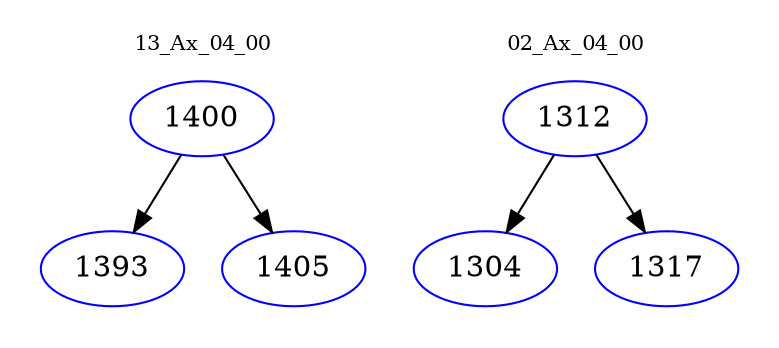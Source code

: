 digraph{
subgraph cluster_0 {
color = white
label = "13_Ax_04_00";
fontsize=10;
T0_1400 [label="1400", color="blue"]
T0_1400 -> T0_1393 [color="black"]
T0_1393 [label="1393", color="blue"]
T0_1400 -> T0_1405 [color="black"]
T0_1405 [label="1405", color="blue"]
}
subgraph cluster_1 {
color = white
label = "02_Ax_04_00";
fontsize=10;
T1_1312 [label="1312", color="blue"]
T1_1312 -> T1_1304 [color="black"]
T1_1304 [label="1304", color="blue"]
T1_1312 -> T1_1317 [color="black"]
T1_1317 [label="1317", color="blue"]
}
}
